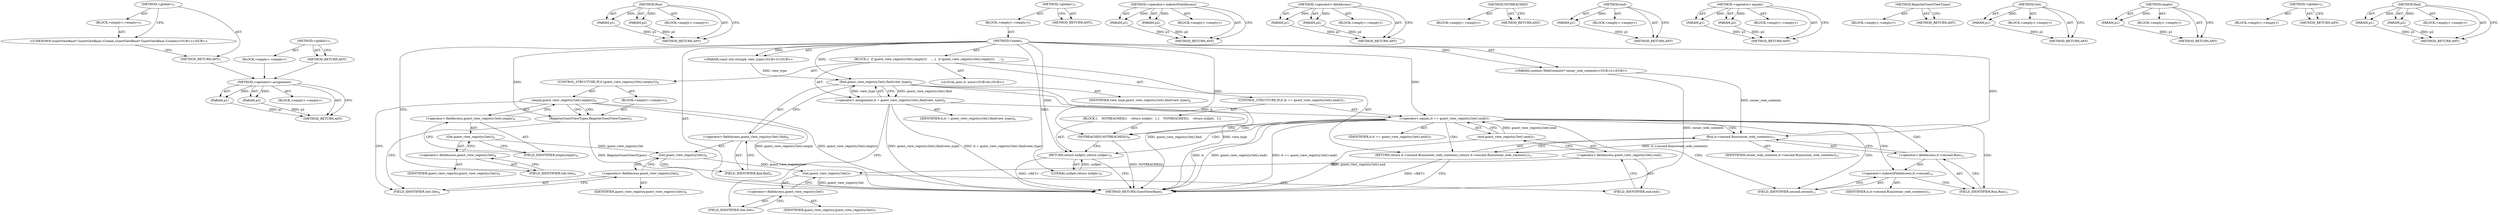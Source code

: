 digraph "&lt;global&gt;" {
vulnerable_96 [label=<(METHOD,&lt;operator&gt;.assignment)>];
vulnerable_97 [label=<(PARAM,p1)>];
vulnerable_98 [label=<(PARAM,p2)>];
vulnerable_99 [label=<(BLOCK,&lt;empty&gt;,&lt;empty&gt;)>];
vulnerable_100 [label=<(METHOD_RETURN,ANY)>];
vulnerable_118 [label=<(METHOD,Run)>];
vulnerable_119 [label=<(PARAM,p1)>];
vulnerable_120 [label=<(PARAM,p2)>];
vulnerable_121 [label=<(BLOCK,&lt;empty&gt;,&lt;empty&gt;)>];
vulnerable_122 [label=<(METHOD_RETURN,ANY)>];
vulnerable_6 [label=<(METHOD,&lt;global&gt;)<SUB>1</SUB>>];
vulnerable_7 [label=<(BLOCK,&lt;empty&gt;,&lt;empty&gt;)<SUB>1</SUB>>];
vulnerable_8 [label=<(METHOD,Create)<SUB>1</SUB>>];
vulnerable_9 [label="<(PARAM,content::WebContents* owner_web_contents)<SUB>2</SUB>>"];
vulnerable_10 [label="<(PARAM,const std::string&amp; view_type)<SUB>3</SUB>>"];
vulnerable_11 [label=<(BLOCK,{
  if (guest_view_registry.Get().empty())
    ...,{
  if (guest_view_registry.Get().empty())
    ...)<SUB>3</SUB>>];
vulnerable_12 [label=<(CONTROL_STRUCTURE,IF,if (guest_view_registry.Get().empty()))<SUB>4</SUB>>];
vulnerable_13 [label=<(empty,guest_view_registry.Get().empty())<SUB>4</SUB>>];
vulnerable_14 [label=<(&lt;operator&gt;.fieldAccess,guest_view_registry.Get().empty)<SUB>4</SUB>>];
vulnerable_15 [label=<(Get,guest_view_registry.Get())<SUB>4</SUB>>];
vulnerable_16 [label=<(&lt;operator&gt;.fieldAccess,guest_view_registry.Get)<SUB>4</SUB>>];
vulnerable_17 [label=<(IDENTIFIER,guest_view_registry,guest_view_registry.Get())<SUB>4</SUB>>];
vulnerable_18 [label=<(FIELD_IDENTIFIER,Get,Get)<SUB>4</SUB>>];
vulnerable_19 [label=<(FIELD_IDENTIFIER,empty,empty)<SUB>4</SUB>>];
vulnerable_20 [label=<(BLOCK,&lt;empty&gt;,&lt;empty&gt;)<SUB>5</SUB>>];
vulnerable_21 [label=<(RegisterGuestViewTypes,RegisterGuestViewTypes())<SUB>5</SUB>>];
vulnerable_22 [label="<(LOCAL,auto it: auto)<SUB>6</SUB>>"];
vulnerable_23 [label=<(&lt;operator&gt;.assignment,it = guest_view_registry.Get().find(view_type))<SUB>6</SUB>>];
vulnerable_24 [label=<(IDENTIFIER,it,it = guest_view_registry.Get().find(view_type))<SUB>6</SUB>>];
vulnerable_25 [label=<(find,guest_view_registry.Get().find(view_type))<SUB>6</SUB>>];
vulnerable_26 [label=<(&lt;operator&gt;.fieldAccess,guest_view_registry.Get().find)<SUB>6</SUB>>];
vulnerable_27 [label=<(Get,guest_view_registry.Get())<SUB>6</SUB>>];
vulnerable_28 [label=<(&lt;operator&gt;.fieldAccess,guest_view_registry.Get)<SUB>6</SUB>>];
vulnerable_29 [label=<(IDENTIFIER,guest_view_registry,guest_view_registry.Get())<SUB>6</SUB>>];
vulnerable_30 [label=<(FIELD_IDENTIFIER,Get,Get)<SUB>6</SUB>>];
vulnerable_31 [label=<(FIELD_IDENTIFIER,find,find)<SUB>6</SUB>>];
vulnerable_32 [label=<(IDENTIFIER,view_type,guest_view_registry.Get().find(view_type))<SUB>6</SUB>>];
vulnerable_33 [label=<(CONTROL_STRUCTURE,IF,if (it == guest_view_registry.Get().end()))<SUB>7</SUB>>];
vulnerable_34 [label=<(&lt;operator&gt;.equals,it == guest_view_registry.Get().end())<SUB>7</SUB>>];
vulnerable_35 [label=<(IDENTIFIER,it,it == guest_view_registry.Get().end())<SUB>7</SUB>>];
vulnerable_36 [label=<(end,guest_view_registry.Get().end())<SUB>7</SUB>>];
vulnerable_37 [label=<(&lt;operator&gt;.fieldAccess,guest_view_registry.Get().end)<SUB>7</SUB>>];
vulnerable_38 [label=<(Get,guest_view_registry.Get())<SUB>7</SUB>>];
vulnerable_39 [label=<(&lt;operator&gt;.fieldAccess,guest_view_registry.Get)<SUB>7</SUB>>];
vulnerable_40 [label=<(IDENTIFIER,guest_view_registry,guest_view_registry.Get())<SUB>7</SUB>>];
vulnerable_41 [label=<(FIELD_IDENTIFIER,Get,Get)<SUB>7</SUB>>];
vulnerable_42 [label=<(FIELD_IDENTIFIER,end,end)<SUB>7</SUB>>];
vulnerable_43 [label=<(BLOCK,{
    NOTREACHED();
    return nullptr;
  },{
    NOTREACHED();
    return nullptr;
  })<SUB>7</SUB>>];
vulnerable_44 [label=<(NOTREACHED,NOTREACHED())<SUB>8</SUB>>];
vulnerable_45 [label=<(RETURN,return nullptr;,return nullptr;)<SUB>9</SUB>>];
vulnerable_46 [label=<(LITERAL,nullptr,return nullptr;)<SUB>9</SUB>>];
vulnerable_47 [label=<(RETURN,return it-&gt;second.Run(owner_web_contents);,return it-&gt;second.Run(owner_web_contents);)<SUB>11</SUB>>];
vulnerable_48 [label=<(Run,it-&gt;second.Run(owner_web_contents))<SUB>11</SUB>>];
vulnerable_49 [label=<(&lt;operator&gt;.fieldAccess,it-&gt;second.Run)<SUB>11</SUB>>];
vulnerable_50 [label=<(&lt;operator&gt;.indirectFieldAccess,it-&gt;second)<SUB>11</SUB>>];
vulnerable_51 [label=<(IDENTIFIER,it,it-&gt;second.Run(owner_web_contents))<SUB>11</SUB>>];
vulnerable_52 [label=<(FIELD_IDENTIFIER,second,second)<SUB>11</SUB>>];
vulnerable_53 [label=<(FIELD_IDENTIFIER,Run,Run)<SUB>11</SUB>>];
vulnerable_54 [label=<(IDENTIFIER,owner_web_contents,it-&gt;second.Run(owner_web_contents))<SUB>11</SUB>>];
vulnerable_55 [label=<(METHOD_RETURN,GuestViewBase)<SUB>1</SUB>>];
vulnerable_57 [label=<(METHOD_RETURN,ANY)<SUB>1</SUB>>];
vulnerable_123 [label=<(METHOD,&lt;operator&gt;.indirectFieldAccess)>];
vulnerable_124 [label=<(PARAM,p1)>];
vulnerable_125 [label=<(PARAM,p2)>];
vulnerable_126 [label=<(BLOCK,&lt;empty&gt;,&lt;empty&gt;)>];
vulnerable_127 [label=<(METHOD_RETURN,ANY)>];
vulnerable_84 [label=<(METHOD,&lt;operator&gt;.fieldAccess)>];
vulnerable_85 [label=<(PARAM,p1)>];
vulnerable_86 [label=<(PARAM,p2)>];
vulnerable_87 [label=<(BLOCK,&lt;empty&gt;,&lt;empty&gt;)>];
vulnerable_88 [label=<(METHOD_RETURN,ANY)>];
vulnerable_115 [label=<(METHOD,NOTREACHED)>];
vulnerable_116 [label=<(BLOCK,&lt;empty&gt;,&lt;empty&gt;)>];
vulnerable_117 [label=<(METHOD_RETURN,ANY)>];
vulnerable_111 [label=<(METHOD,end)>];
vulnerable_112 [label=<(PARAM,p1)>];
vulnerable_113 [label=<(BLOCK,&lt;empty&gt;,&lt;empty&gt;)>];
vulnerable_114 [label=<(METHOD_RETURN,ANY)>];
vulnerable_106 [label=<(METHOD,&lt;operator&gt;.equals)>];
vulnerable_107 [label=<(PARAM,p1)>];
vulnerable_108 [label=<(PARAM,p2)>];
vulnerable_109 [label=<(BLOCK,&lt;empty&gt;,&lt;empty&gt;)>];
vulnerable_110 [label=<(METHOD_RETURN,ANY)>];
vulnerable_93 [label=<(METHOD,RegisterGuestViewTypes)>];
vulnerable_94 [label=<(BLOCK,&lt;empty&gt;,&lt;empty&gt;)>];
vulnerable_95 [label=<(METHOD_RETURN,ANY)>];
vulnerable_89 [label=<(METHOD,Get)>];
vulnerable_90 [label=<(PARAM,p1)>];
vulnerable_91 [label=<(BLOCK,&lt;empty&gt;,&lt;empty&gt;)>];
vulnerable_92 [label=<(METHOD_RETURN,ANY)>];
vulnerable_80 [label=<(METHOD,empty)>];
vulnerable_81 [label=<(PARAM,p1)>];
vulnerable_82 [label=<(BLOCK,&lt;empty&gt;,&lt;empty&gt;)>];
vulnerable_83 [label=<(METHOD_RETURN,ANY)>];
vulnerable_74 [label=<(METHOD,&lt;global&gt;)<SUB>1</SUB>>];
vulnerable_75 [label=<(BLOCK,&lt;empty&gt;,&lt;empty&gt;)>];
vulnerable_76 [label=<(METHOD_RETURN,ANY)>];
vulnerable_101 [label=<(METHOD,find)>];
vulnerable_102 [label=<(PARAM,p1)>];
vulnerable_103 [label=<(PARAM,p2)>];
vulnerable_104 [label=<(BLOCK,&lt;empty&gt;,&lt;empty&gt;)>];
vulnerable_105 [label=<(METHOD_RETURN,ANY)>];
fixed_6 [label=<(METHOD,&lt;global&gt;)<SUB>1</SUB>>];
fixed_7 [label=<(BLOCK,&lt;empty&gt;,&lt;empty&gt;)<SUB>1</SUB>>];
fixed_8 [label="<(UNKNOWN,GuestViewBase* GuestViewBase::Create(,GuestViewBase* GuestViewBase::Create()<SUB>1</SUB>>"];
fixed_9 [label=<(METHOD_RETURN,ANY)<SUB>1</SUB>>];
fixed_14 [label=<(METHOD,&lt;global&gt;)<SUB>1</SUB>>];
fixed_15 [label=<(BLOCK,&lt;empty&gt;,&lt;empty&gt;)>];
fixed_16 [label=<(METHOD_RETURN,ANY)>];
vulnerable_96 -> vulnerable_97  [key=0, label="AST: "];
vulnerable_96 -> vulnerable_97  [key=1, label="DDG: "];
vulnerable_96 -> vulnerable_99  [key=0, label="AST: "];
vulnerable_96 -> vulnerable_98  [key=0, label="AST: "];
vulnerable_96 -> vulnerable_98  [key=1, label="DDG: "];
vulnerable_96 -> vulnerable_100  [key=0, label="AST: "];
vulnerable_96 -> vulnerable_100  [key=1, label="CFG: "];
vulnerable_97 -> vulnerable_100  [key=0, label="DDG: p1"];
vulnerable_98 -> vulnerable_100  [key=0, label="DDG: p2"];
vulnerable_118 -> vulnerable_119  [key=0, label="AST: "];
vulnerable_118 -> vulnerable_119  [key=1, label="DDG: "];
vulnerable_118 -> vulnerable_121  [key=0, label="AST: "];
vulnerable_118 -> vulnerable_120  [key=0, label="AST: "];
vulnerable_118 -> vulnerable_120  [key=1, label="DDG: "];
vulnerable_118 -> vulnerable_122  [key=0, label="AST: "];
vulnerable_118 -> vulnerable_122  [key=1, label="CFG: "];
vulnerable_119 -> vulnerable_122  [key=0, label="DDG: p1"];
vulnerable_120 -> vulnerable_122  [key=0, label="DDG: p2"];
vulnerable_6 -> vulnerable_7  [key=0, label="AST: "];
vulnerable_6 -> vulnerable_57  [key=0, label="AST: "];
vulnerable_6 -> vulnerable_57  [key=1, label="CFG: "];
vulnerable_7 -> vulnerable_8  [key=0, label="AST: "];
vulnerable_8 -> vulnerable_9  [key=0, label="AST: "];
vulnerable_8 -> vulnerable_9  [key=1, label="DDG: "];
vulnerable_8 -> vulnerable_10  [key=0, label="AST: "];
vulnerable_8 -> vulnerable_10  [key=1, label="DDG: "];
vulnerable_8 -> vulnerable_11  [key=0, label="AST: "];
vulnerable_8 -> vulnerable_55  [key=0, label="AST: "];
vulnerable_8 -> vulnerable_18  [key=0, label="CFG: "];
vulnerable_8 -> vulnerable_21  [key=0, label="DDG: "];
vulnerable_8 -> vulnerable_25  [key=0, label="DDG: "];
vulnerable_8 -> vulnerable_34  [key=0, label="DDG: "];
vulnerable_8 -> vulnerable_44  [key=0, label="DDG: "];
vulnerable_8 -> vulnerable_45  [key=0, label="DDG: "];
vulnerable_8 -> vulnerable_48  [key=0, label="DDG: "];
vulnerable_8 -> vulnerable_46  [key=0, label="DDG: "];
vulnerable_9 -> vulnerable_55  [key=0, label="DDG: owner_web_contents"];
vulnerable_9 -> vulnerable_48  [key=0, label="DDG: owner_web_contents"];
vulnerable_10 -> vulnerable_25  [key=0, label="DDG: view_type"];
vulnerable_11 -> vulnerable_12  [key=0, label="AST: "];
vulnerable_11 -> vulnerable_22  [key=0, label="AST: "];
vulnerable_11 -> vulnerable_23  [key=0, label="AST: "];
vulnerable_11 -> vulnerable_33  [key=0, label="AST: "];
vulnerable_11 -> vulnerable_47  [key=0, label="AST: "];
vulnerable_12 -> vulnerable_13  [key=0, label="AST: "];
vulnerable_12 -> vulnerable_20  [key=0, label="AST: "];
vulnerable_13 -> vulnerable_14  [key=0, label="AST: "];
vulnerable_13 -> vulnerable_21  [key=0, label="CFG: "];
vulnerable_13 -> vulnerable_21  [key=1, label="CDG: "];
vulnerable_13 -> vulnerable_30  [key=0, label="CFG: "];
vulnerable_13 -> vulnerable_55  [key=0, label="DDG: guest_view_registry.Get().empty"];
vulnerable_13 -> vulnerable_55  [key=1, label="DDG: guest_view_registry.Get().empty()"];
vulnerable_14 -> vulnerable_15  [key=0, label="AST: "];
vulnerable_14 -> vulnerable_19  [key=0, label="AST: "];
vulnerable_14 -> vulnerable_13  [key=0, label="CFG: "];
vulnerable_15 -> vulnerable_16  [key=0, label="AST: "];
vulnerable_15 -> vulnerable_19  [key=0, label="CFG: "];
vulnerable_15 -> vulnerable_27  [key=0, label="DDG: guest_view_registry.Get"];
vulnerable_16 -> vulnerable_17  [key=0, label="AST: "];
vulnerable_16 -> vulnerable_18  [key=0, label="AST: "];
vulnerable_16 -> vulnerable_15  [key=0, label="CFG: "];
vulnerable_18 -> vulnerable_16  [key=0, label="CFG: "];
vulnerable_19 -> vulnerable_14  [key=0, label="CFG: "];
vulnerable_20 -> vulnerable_21  [key=0, label="AST: "];
vulnerable_21 -> vulnerable_30  [key=0, label="CFG: "];
vulnerable_21 -> vulnerable_55  [key=0, label="DDG: RegisterGuestViewTypes()"];
vulnerable_23 -> vulnerable_24  [key=0, label="AST: "];
vulnerable_23 -> vulnerable_25  [key=0, label="AST: "];
vulnerable_23 -> vulnerable_41  [key=0, label="CFG: "];
vulnerable_23 -> vulnerable_55  [key=0, label="DDG: guest_view_registry.Get().find(view_type)"];
vulnerable_23 -> vulnerable_55  [key=1, label="DDG: it = guest_view_registry.Get().find(view_type)"];
vulnerable_23 -> vulnerable_34  [key=0, label="DDG: it"];
vulnerable_25 -> vulnerable_26  [key=0, label="AST: "];
vulnerable_25 -> vulnerable_32  [key=0, label="AST: "];
vulnerable_25 -> vulnerable_23  [key=0, label="CFG: "];
vulnerable_25 -> vulnerable_23  [key=1, label="DDG: guest_view_registry.Get().find"];
vulnerable_25 -> vulnerable_23  [key=2, label="DDG: view_type"];
vulnerable_25 -> vulnerable_55  [key=0, label="DDG: guest_view_registry.Get().find"];
vulnerable_25 -> vulnerable_55  [key=1, label="DDG: view_type"];
vulnerable_26 -> vulnerable_27  [key=0, label="AST: "];
vulnerable_26 -> vulnerable_31  [key=0, label="AST: "];
vulnerable_26 -> vulnerable_25  [key=0, label="CFG: "];
vulnerable_27 -> vulnerable_28  [key=0, label="AST: "];
vulnerable_27 -> vulnerable_31  [key=0, label="CFG: "];
vulnerable_27 -> vulnerable_38  [key=0, label="DDG: guest_view_registry.Get"];
vulnerable_28 -> vulnerable_29  [key=0, label="AST: "];
vulnerable_28 -> vulnerable_30  [key=0, label="AST: "];
vulnerable_28 -> vulnerable_27  [key=0, label="CFG: "];
vulnerable_30 -> vulnerable_28  [key=0, label="CFG: "];
vulnerable_31 -> vulnerable_26  [key=0, label="CFG: "];
vulnerable_33 -> vulnerable_34  [key=0, label="AST: "];
vulnerable_33 -> vulnerable_43  [key=0, label="AST: "];
vulnerable_34 -> vulnerable_35  [key=0, label="AST: "];
vulnerable_34 -> vulnerable_36  [key=0, label="AST: "];
vulnerable_34 -> vulnerable_44  [key=0, label="CFG: "];
vulnerable_34 -> vulnerable_44  [key=1, label="CDG: "];
vulnerable_34 -> vulnerable_52  [key=0, label="CFG: "];
vulnerable_34 -> vulnerable_52  [key=1, label="CDG: "];
vulnerable_34 -> vulnerable_55  [key=0, label="DDG: it"];
vulnerable_34 -> vulnerable_55  [key=1, label="DDG: guest_view_registry.Get().end()"];
vulnerable_34 -> vulnerable_55  [key=2, label="DDG: it == guest_view_registry.Get().end()"];
vulnerable_34 -> vulnerable_47  [key=0, label="CDG: "];
vulnerable_34 -> vulnerable_48  [key=0, label="CDG: "];
vulnerable_34 -> vulnerable_49  [key=0, label="CDG: "];
vulnerable_34 -> vulnerable_50  [key=0, label="CDG: "];
vulnerable_34 -> vulnerable_53  [key=0, label="CDG: "];
vulnerable_34 -> vulnerable_45  [key=0, label="CDG: "];
vulnerable_36 -> vulnerable_37  [key=0, label="AST: "];
vulnerable_36 -> vulnerable_34  [key=0, label="CFG: "];
vulnerable_36 -> vulnerable_34  [key=1, label="DDG: guest_view_registry.Get().end"];
vulnerable_36 -> vulnerable_55  [key=0, label="DDG: guest_view_registry.Get().end"];
vulnerable_37 -> vulnerable_38  [key=0, label="AST: "];
vulnerable_37 -> vulnerable_42  [key=0, label="AST: "];
vulnerable_37 -> vulnerable_36  [key=0, label="CFG: "];
vulnerable_38 -> vulnerable_39  [key=0, label="AST: "];
vulnerable_38 -> vulnerable_42  [key=0, label="CFG: "];
vulnerable_38 -> vulnerable_55  [key=0, label="DDG: guest_view_registry.Get"];
vulnerable_39 -> vulnerable_40  [key=0, label="AST: "];
vulnerable_39 -> vulnerable_41  [key=0, label="AST: "];
vulnerable_39 -> vulnerable_38  [key=0, label="CFG: "];
vulnerable_41 -> vulnerable_39  [key=0, label="CFG: "];
vulnerable_42 -> vulnerable_37  [key=0, label="CFG: "];
vulnerable_43 -> vulnerable_44  [key=0, label="AST: "];
vulnerable_43 -> vulnerable_45  [key=0, label="AST: "];
vulnerable_44 -> vulnerable_45  [key=0, label="CFG: "];
vulnerable_44 -> vulnerable_55  [key=0, label="DDG: NOTREACHED()"];
vulnerable_45 -> vulnerable_46  [key=0, label="AST: "];
vulnerable_45 -> vulnerable_55  [key=0, label="CFG: "];
vulnerable_45 -> vulnerable_55  [key=1, label="DDG: &lt;RET&gt;"];
vulnerable_46 -> vulnerable_45  [key=0, label="DDG: nullptr"];
vulnerable_47 -> vulnerable_48  [key=0, label="AST: "];
vulnerable_47 -> vulnerable_55  [key=0, label="CFG: "];
vulnerable_47 -> vulnerable_55  [key=1, label="DDG: &lt;RET&gt;"];
vulnerable_48 -> vulnerable_49  [key=0, label="AST: "];
vulnerable_48 -> vulnerable_54  [key=0, label="AST: "];
vulnerable_48 -> vulnerable_47  [key=0, label="CFG: "];
vulnerable_48 -> vulnerable_47  [key=1, label="DDG: it-&gt;second.Run(owner_web_contents)"];
vulnerable_49 -> vulnerable_50  [key=0, label="AST: "];
vulnerable_49 -> vulnerable_53  [key=0, label="AST: "];
vulnerable_49 -> vulnerable_48  [key=0, label="CFG: "];
vulnerable_50 -> vulnerable_51  [key=0, label="AST: "];
vulnerable_50 -> vulnerable_52  [key=0, label="AST: "];
vulnerable_50 -> vulnerable_53  [key=0, label="CFG: "];
vulnerable_52 -> vulnerable_50  [key=0, label="CFG: "];
vulnerable_53 -> vulnerable_49  [key=0, label="CFG: "];
vulnerable_123 -> vulnerable_124  [key=0, label="AST: "];
vulnerable_123 -> vulnerable_124  [key=1, label="DDG: "];
vulnerable_123 -> vulnerable_126  [key=0, label="AST: "];
vulnerable_123 -> vulnerable_125  [key=0, label="AST: "];
vulnerable_123 -> vulnerable_125  [key=1, label="DDG: "];
vulnerable_123 -> vulnerable_127  [key=0, label="AST: "];
vulnerable_123 -> vulnerable_127  [key=1, label="CFG: "];
vulnerable_124 -> vulnerable_127  [key=0, label="DDG: p1"];
vulnerable_125 -> vulnerable_127  [key=0, label="DDG: p2"];
vulnerable_84 -> vulnerable_85  [key=0, label="AST: "];
vulnerable_84 -> vulnerable_85  [key=1, label="DDG: "];
vulnerable_84 -> vulnerable_87  [key=0, label="AST: "];
vulnerable_84 -> vulnerable_86  [key=0, label="AST: "];
vulnerable_84 -> vulnerable_86  [key=1, label="DDG: "];
vulnerable_84 -> vulnerable_88  [key=0, label="AST: "];
vulnerable_84 -> vulnerable_88  [key=1, label="CFG: "];
vulnerable_85 -> vulnerable_88  [key=0, label="DDG: p1"];
vulnerable_86 -> vulnerable_88  [key=0, label="DDG: p2"];
vulnerable_115 -> vulnerable_116  [key=0, label="AST: "];
vulnerable_115 -> vulnerable_117  [key=0, label="AST: "];
vulnerable_115 -> vulnerable_117  [key=1, label="CFG: "];
vulnerable_111 -> vulnerable_112  [key=0, label="AST: "];
vulnerable_111 -> vulnerable_112  [key=1, label="DDG: "];
vulnerable_111 -> vulnerable_113  [key=0, label="AST: "];
vulnerable_111 -> vulnerable_114  [key=0, label="AST: "];
vulnerable_111 -> vulnerable_114  [key=1, label="CFG: "];
vulnerable_112 -> vulnerable_114  [key=0, label="DDG: p1"];
vulnerable_106 -> vulnerable_107  [key=0, label="AST: "];
vulnerable_106 -> vulnerable_107  [key=1, label="DDG: "];
vulnerable_106 -> vulnerable_109  [key=0, label="AST: "];
vulnerable_106 -> vulnerable_108  [key=0, label="AST: "];
vulnerable_106 -> vulnerable_108  [key=1, label="DDG: "];
vulnerable_106 -> vulnerable_110  [key=0, label="AST: "];
vulnerable_106 -> vulnerable_110  [key=1, label="CFG: "];
vulnerable_107 -> vulnerable_110  [key=0, label="DDG: p1"];
vulnerable_108 -> vulnerable_110  [key=0, label="DDG: p2"];
vulnerable_93 -> vulnerable_94  [key=0, label="AST: "];
vulnerable_93 -> vulnerable_95  [key=0, label="AST: "];
vulnerable_93 -> vulnerable_95  [key=1, label="CFG: "];
vulnerable_89 -> vulnerable_90  [key=0, label="AST: "];
vulnerable_89 -> vulnerable_90  [key=1, label="DDG: "];
vulnerable_89 -> vulnerable_91  [key=0, label="AST: "];
vulnerable_89 -> vulnerable_92  [key=0, label="AST: "];
vulnerable_89 -> vulnerable_92  [key=1, label="CFG: "];
vulnerable_90 -> vulnerable_92  [key=0, label="DDG: p1"];
vulnerable_80 -> vulnerable_81  [key=0, label="AST: "];
vulnerable_80 -> vulnerable_81  [key=1, label="DDG: "];
vulnerable_80 -> vulnerable_82  [key=0, label="AST: "];
vulnerable_80 -> vulnerable_83  [key=0, label="AST: "];
vulnerable_80 -> vulnerable_83  [key=1, label="CFG: "];
vulnerable_81 -> vulnerable_83  [key=0, label="DDG: p1"];
vulnerable_74 -> vulnerable_75  [key=0, label="AST: "];
vulnerable_74 -> vulnerable_76  [key=0, label="AST: "];
vulnerable_74 -> vulnerable_76  [key=1, label="CFG: "];
vulnerable_101 -> vulnerable_102  [key=0, label="AST: "];
vulnerable_101 -> vulnerable_102  [key=1, label="DDG: "];
vulnerable_101 -> vulnerable_104  [key=0, label="AST: "];
vulnerable_101 -> vulnerable_103  [key=0, label="AST: "];
vulnerable_101 -> vulnerable_103  [key=1, label="DDG: "];
vulnerable_101 -> vulnerable_105  [key=0, label="AST: "];
vulnerable_101 -> vulnerable_105  [key=1, label="CFG: "];
vulnerable_102 -> vulnerable_105  [key=0, label="DDG: p1"];
vulnerable_103 -> vulnerable_105  [key=0, label="DDG: p2"];
fixed_6 -> fixed_7  [key=0, label="AST: "];
fixed_6 -> fixed_9  [key=0, label="AST: "];
fixed_6 -> fixed_8  [key=0, label="CFG: "];
fixed_7 -> fixed_8  [key=0, label="AST: "];
fixed_8 -> fixed_9  [key=0, label="CFG: "];
fixed_9 -> vulnerable_96  [key=0];
fixed_14 -> fixed_15  [key=0, label="AST: "];
fixed_14 -> fixed_16  [key=0, label="AST: "];
fixed_14 -> fixed_16  [key=1, label="CFG: "];
fixed_15 -> vulnerable_96  [key=0];
fixed_16 -> vulnerable_96  [key=0];
}
